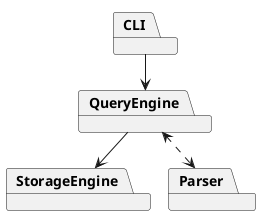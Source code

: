 @startuml Storage Engine Scan Flow
!pragma layout smetana


package QueryEngine
package StorageEngine
package CLI
package Parser


CLI --> QueryEngine
QueryEngine <..> Parser
QueryEngine --> StorageEngine

@enduml